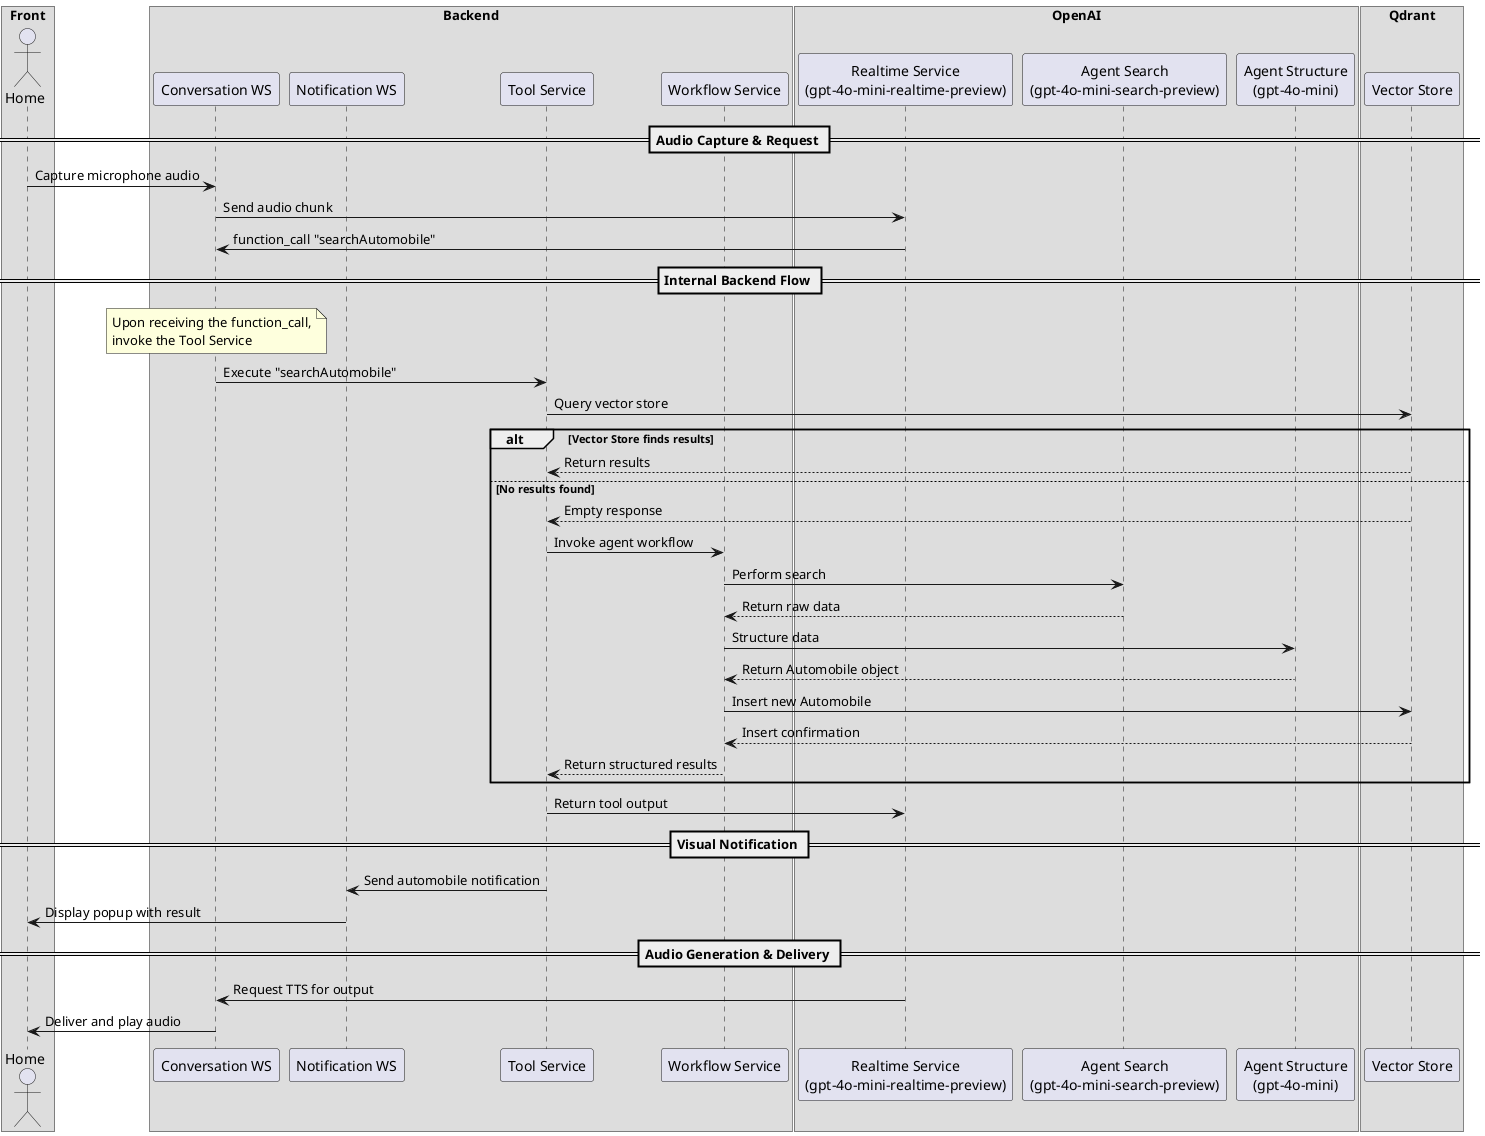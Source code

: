 @startuml automobile_flow

box "Front"
  actor Home
end box

box "Backend"
  participant "Conversation WS" as Conversation
  participant "Notification WS" as Notification
  participant "Tool Service" as Tool
  participant "Workflow Service" as WorkflowService
end box

box "OpenAI"
  participant "Realtime Service\n(gpt-4o-mini-realtime-preview)" as Realtime
  participant "Agent Search\n(gpt-4o-mini-search-preview)" as AgentBusqueda
  participant "Agent Structure\n(gpt-4o-mini)" as AgentEstructura
end box

box "Qdrant"
  participant "Vector Store" as VectorDB
end box

== Audio Capture & Request ==
Home -> Conversation     : Capture microphone audio
Conversation -> Realtime : Send audio chunk
Realtime -> Conversation : function_call "searchAutomobile"

== Internal Backend Flow ==
note over Conversation
  Upon receiving the function_call,
  invoke the Tool Service
end note
Conversation -> Tool      : Execute "searchAutomobile"
Tool -> VectorDB          : Query vector store

alt Vector Store finds results
    VectorDB --> Tool     : Return results
else No results found
    VectorDB --> Tool                : Empty response
    Tool -> WorkflowService          : Invoke agent workflow
    WorkflowService -> AgentBusqueda : Perform search
    AgentBusqueda --> WorkflowService: Return raw data
    WorkflowService -> AgentEstructura: Structure data
    AgentEstructura --> WorkflowService: Return Automobile object
    WorkflowService -> VectorDB      : Insert new Automobile
    VectorDB --> WorkflowService     : Insert confirmation
    WorkflowService --> Tool         : Return structured results
end

Tool -> Realtime         : Return tool output

== Visual Notification ==
Tool -> Notification     : Send automobile notification
Notification -> Home     : Display popup with result

== Audio Generation & Delivery ==
Realtime -> Conversation : Request TTS for output
Conversation -> Home     : Deliver and play audio

@enduml